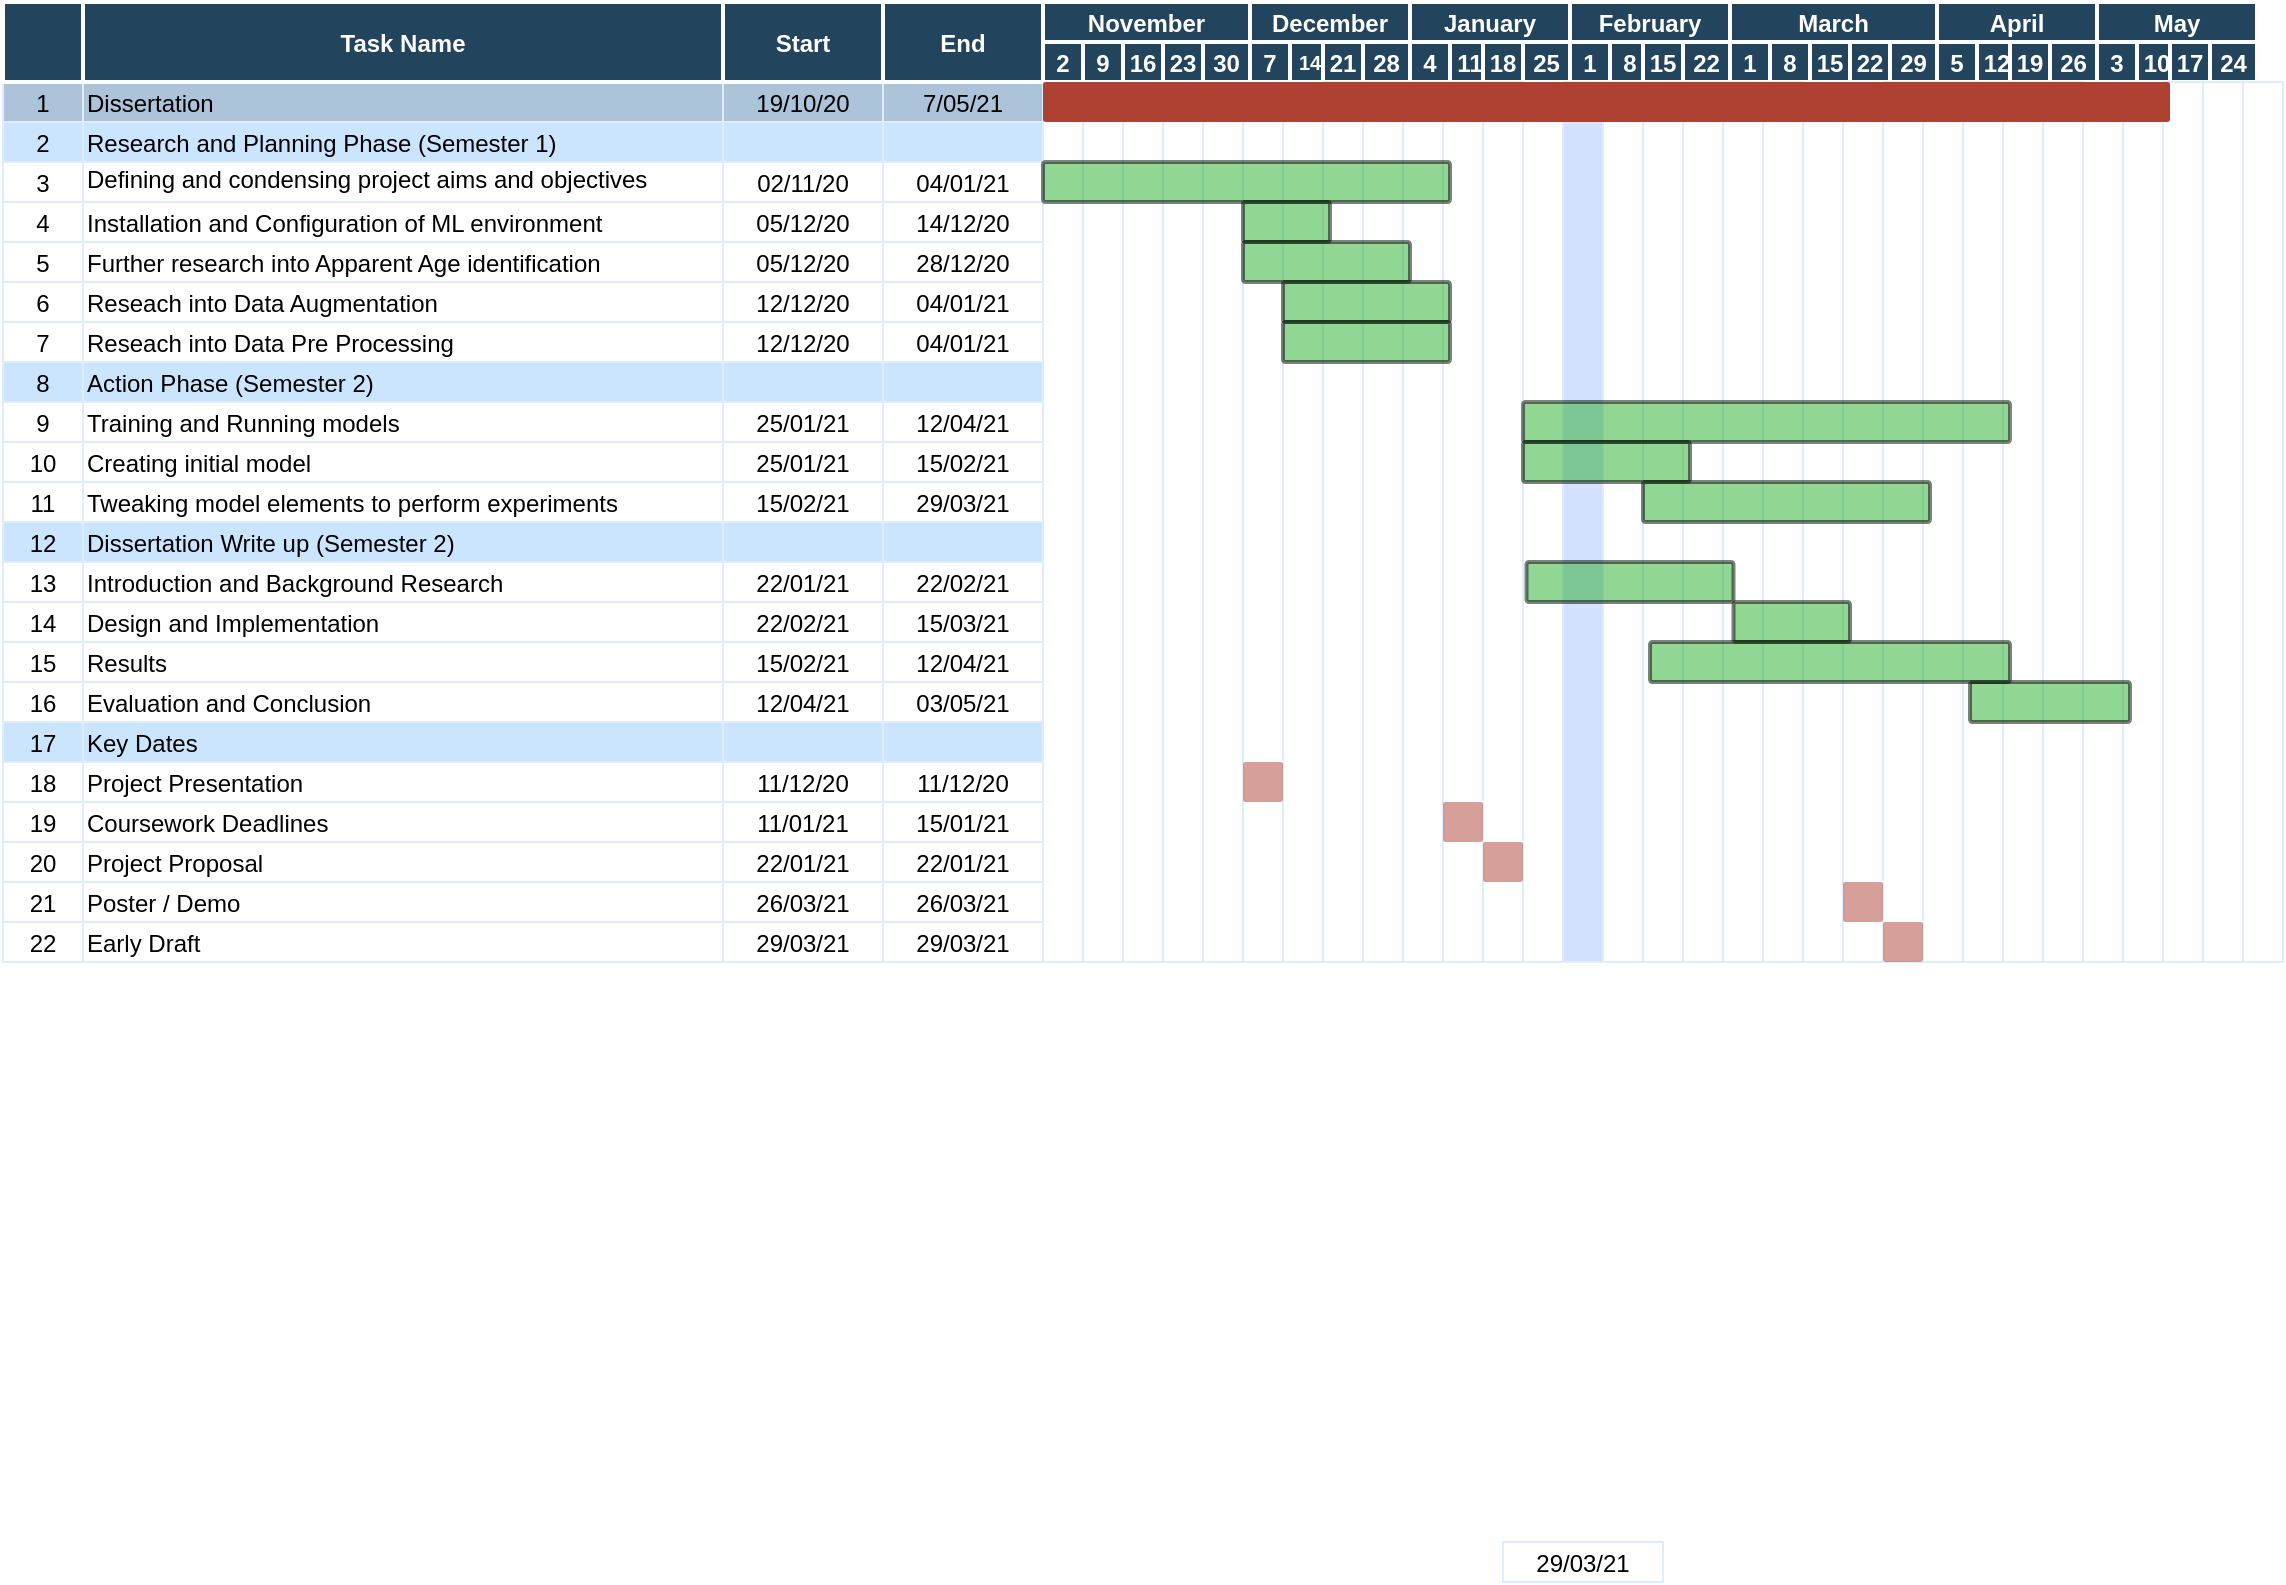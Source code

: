 <mxfile version="14.0.0" type="github">
  <diagram name="Page-1" id="8378b5f6-a2b2-b727-a746-972ab9d02e00">
    <mxGraphModel dx="1422" dy="781" grid="1" gridSize="10" guides="1" tooltips="1" connect="0" arrows="1" fold="1" page="1" pageScale="1.5" pageWidth="1169" pageHeight="827" background="#ffffff" math="0" shadow="0">
      <root>
        <mxCell id="0" />
        <mxCell id="1" parent="0" />
        <mxCell id="ye3r3yw3m_dPBivQgIVM-270" value="" style="strokeColor=#DEEDFF" parent="1" vertex="1">
          <mxGeometry x="806.5" y="380" width="20" height="440" as="geometry" />
        </mxCell>
        <mxCell id="ye3r3yw3m_dPBivQgIVM-269" value="" style="strokeColor=#DEEDFF" parent="1" vertex="1">
          <mxGeometry x="786.5" y="380" width="20" height="440" as="geometry" />
        </mxCell>
        <mxCell id="ye3r3yw3m_dPBivQgIVM-268" value="" style="strokeColor=#DEEDFF" parent="1" vertex="1">
          <mxGeometry x="926.5" y="380" width="20" height="440" as="geometry" />
        </mxCell>
        <mxCell id="ye3r3yw3m_dPBivQgIVM-266" value="" style="strokeColor=#DEEDFF" parent="1" vertex="1">
          <mxGeometry x="1086.5" y="380" width="20" height="440" as="geometry" />
        </mxCell>
        <mxCell id="ye3r3yw3m_dPBivQgIVM-267" value="" style="strokeColor=#DEEDFF" parent="1" vertex="1">
          <mxGeometry x="1066.5" y="380" width="20" height="440" as="geometry" />
        </mxCell>
        <mxCell id="ye3r3yw3m_dPBivQgIVM-265" value="" style="strokeColor=#DEEDFF" parent="1" vertex="1">
          <mxGeometry x="1226.5" y="380" width="20" height="440" as="geometry" />
        </mxCell>
        <mxCell id="ye3r3yw3m_dPBivQgIVM-264" value="" style="strokeColor=#DEEDFF" parent="1" vertex="1">
          <mxGeometry x="1206.5" y="380" width="20" height="440" as="geometry" />
        </mxCell>
        <mxCell id="rIeb-zv8TYmmCxC6LYO3-318" value="10" style="fillColor=#23445D;strokeColor=#FFFFFF;strokeWidth=2;fontColor=#FFFFFF;fontStyle=1" parent="1" vertex="1">
          <mxGeometry x="1233.5" y="360.0" width="20" height="20" as="geometry" />
        </mxCell>
        <mxCell id="rIeb-zv8TYmmCxC6LYO3-319" value="17" style="fillColor=#23445D;strokeColor=#FFFFFF;strokeWidth=2;fontColor=#FFFFFF;fontStyle=1" parent="1" vertex="1">
          <mxGeometry x="1250.0" y="360.0" width="20" height="20" as="geometry" />
        </mxCell>
        <mxCell id="rIeb-zv8TYmmCxC6LYO3-320" value="24" style="fillColor=#23445D;strokeColor=#FFFFFF;strokeWidth=2;fontColor=#FFFFFF;fontStyle=1" parent="1" vertex="1">
          <mxGeometry x="1270" y="360" width="23.5" height="20" as="geometry" />
        </mxCell>
        <mxCell id="rIeb-zv8TYmmCxC6LYO3-304" value="22" style="fillColor=#23445D;strokeColor=#FFFFFF;strokeWidth=2;fontColor=#FFFFFF;fontStyle=1" parent="1" vertex="1">
          <mxGeometry x="1006.5" y="360" width="23.5" height="20" as="geometry" />
        </mxCell>
        <mxCell id="rIeb-zv8TYmmCxC6LYO3-306" value="1" style="fillColor=#23445D;strokeColor=#FFFFFF;strokeWidth=2;fontColor=#FFFFFF;fontStyle=1" parent="1" vertex="1">
          <mxGeometry x="1030.0" y="360.0" width="20" height="20" as="geometry" />
        </mxCell>
        <mxCell id="rIeb-zv8TYmmCxC6LYO3-307" value="8" style="fillColor=#23445D;strokeColor=#FFFFFF;strokeWidth=2;fontColor=#FFFFFF;fontStyle=1" parent="1" vertex="1">
          <mxGeometry x="1050.0" y="360.0" width="20" height="20" as="geometry" />
        </mxCell>
        <mxCell id="rIeb-zv8TYmmCxC6LYO3-308" value="15" style="fillColor=#23445D;strokeColor=#FFFFFF;strokeWidth=2;fontColor=#FFFFFF;fontStyle=1" parent="1" vertex="1">
          <mxGeometry x="1070.0" y="360.0" width="20" height="20" as="geometry" />
        </mxCell>
        <mxCell id="rIeb-zv8TYmmCxC6LYO3-309" value="22" style="fillColor=#23445D;strokeColor=#FFFFFF;strokeWidth=2;fontColor=#FFFFFF;fontStyle=1" parent="1" vertex="1">
          <mxGeometry x="1090.0" y="360.0" width="20" height="20" as="geometry" />
        </mxCell>
        <mxCell id="rIeb-zv8TYmmCxC6LYO3-310" value="29" style="fillColor=#23445D;strokeColor=#FFFFFF;strokeWidth=2;fontColor=#FFFFFF;fontStyle=1" parent="1" vertex="1">
          <mxGeometry x="1110" y="360" width="23.5" height="20" as="geometry" />
        </mxCell>
        <mxCell id="rIeb-zv8TYmmCxC6LYO3-312" value="5" style="fillColor=#23445D;strokeColor=#FFFFFF;strokeWidth=2;fontColor=#FFFFFF;fontStyle=1" parent="1" vertex="1">
          <mxGeometry x="1133.5" y="360.0" width="20" height="20" as="geometry" />
        </mxCell>
        <mxCell id="rIeb-zv8TYmmCxC6LYO3-313" value="12" style="fillColor=#23445D;strokeColor=#FFFFFF;strokeWidth=2;fontColor=#FFFFFF;fontStyle=1" parent="1" vertex="1">
          <mxGeometry x="1153.5" y="360.0" width="20" height="20" as="geometry" />
        </mxCell>
        <mxCell id="rIeb-zv8TYmmCxC6LYO3-314" value="19" style="fillColor=#23445D;strokeColor=#FFFFFF;strokeWidth=2;fontColor=#FFFFFF;fontStyle=1" parent="1" vertex="1">
          <mxGeometry x="1170.0" y="360.0" width="20" height="20" as="geometry" />
        </mxCell>
        <mxCell id="rIeb-zv8TYmmCxC6LYO3-315" value="26" style="fillColor=#23445D;strokeColor=#FFFFFF;strokeWidth=2;fontColor=#FFFFFF;fontStyle=1" parent="1" vertex="1">
          <mxGeometry x="1190" y="360" width="23.5" height="20" as="geometry" />
        </mxCell>
        <mxCell id="rIeb-zv8TYmmCxC6LYO3-317" value="3" style="fillColor=#23445D;strokeColor=#FFFFFF;strokeWidth=2;fontColor=#FFFFFF;fontStyle=1" parent="1" vertex="1">
          <mxGeometry x="1213.5" y="360.0" width="20" height="20" as="geometry" />
        </mxCell>
        <mxCell id="rIeb-zv8TYmmCxC6LYO3-288" value="14" style="fillColor=#23445D;strokeColor=#FFFFFF;strokeWidth=2;fontColor=#FFFFFF;fontStyle=1;fontSize=10;" parent="1" vertex="1">
          <mxGeometry x="810" y="360" width="20" height="20" as="geometry" />
        </mxCell>
        <mxCell id="rIeb-zv8TYmmCxC6LYO3-289" value="21" style="fillColor=#23445D;strokeColor=#FFFFFF;strokeWidth=2;fontColor=#FFFFFF;fontStyle=1" parent="1" vertex="1">
          <mxGeometry x="826.5" y="360.0" width="20" height="20" as="geometry" />
        </mxCell>
        <mxCell id="rIeb-zv8TYmmCxC6LYO3-290" value="28" style="fillColor=#23445D;strokeColor=#FFFFFF;strokeWidth=2;fontColor=#FFFFFF;fontStyle=1" parent="1" vertex="1">
          <mxGeometry x="846.5" y="360" width="23.5" height="20" as="geometry" />
        </mxCell>
        <mxCell id="rIeb-zv8TYmmCxC6LYO3-296" value="4" style="fillColor=#23445D;strokeColor=#FFFFFF;strokeWidth=2;fontColor=#FFFFFF;fontStyle=1" parent="1" vertex="1">
          <mxGeometry x="870.0" y="360.0" width="20" height="20" as="geometry" />
        </mxCell>
        <mxCell id="rIeb-zv8TYmmCxC6LYO3-297" value="11" style="fillColor=#23445D;strokeColor=#FFFFFF;strokeWidth=2;fontColor=#FFFFFF;fontStyle=1" parent="1" vertex="1">
          <mxGeometry x="890" y="360" width="20" height="20" as="geometry" />
        </mxCell>
        <mxCell id="rIeb-zv8TYmmCxC6LYO3-298" value="18" style="fillColor=#23445D;strokeColor=#FFFFFF;strokeWidth=2;fontColor=#FFFFFF;fontStyle=1" parent="1" vertex="1">
          <mxGeometry x="906.5" y="360.0" width="20" height="20" as="geometry" />
        </mxCell>
        <mxCell id="rIeb-zv8TYmmCxC6LYO3-299" value="25" style="fillColor=#23445D;strokeColor=#FFFFFF;strokeWidth=2;fontColor=#FFFFFF;fontStyle=1" parent="1" vertex="1">
          <mxGeometry x="926.5" y="360" width="23.5" height="20" as="geometry" />
        </mxCell>
        <mxCell id="rIeb-zv8TYmmCxC6LYO3-301" value="1" style="fillColor=#23445D;strokeColor=#FFFFFF;strokeWidth=2;fontColor=#FFFFFF;fontStyle=1" parent="1" vertex="1">
          <mxGeometry x="950.0" y="360.0" width="20" height="20" as="geometry" />
        </mxCell>
        <mxCell id="rIeb-zv8TYmmCxC6LYO3-302" value="8" style="fillColor=#23445D;strokeColor=#FFFFFF;strokeWidth=2;fontColor=#FFFFFF;fontStyle=1" parent="1" vertex="1">
          <mxGeometry x="970.0" y="360.0" width="20" height="20" as="geometry" />
        </mxCell>
        <mxCell id="rIeb-zv8TYmmCxC6LYO3-303" value="15" style="fillColor=#23445D;strokeColor=#FFFFFF;strokeWidth=2;fontColor=#FFFFFF;fontStyle=1" parent="1" vertex="1">
          <mxGeometry x="986.5" y="360.0" width="20" height="20" as="geometry" />
        </mxCell>
        <mxCell id="rIeb-zv8TYmmCxC6LYO3-287" value="7" style="fillColor=#23445D;strokeColor=#FFFFFF;strokeWidth=2;fontColor=#FFFFFF;fontStyle=1" parent="1" vertex="1">
          <mxGeometry x="790.0" y="360.0" width="20" height="20" as="geometry" />
        </mxCell>
        <mxCell id="63" value="1" style="strokeColor=#DEEDFF;fillColor=#ADC3D9" parent="1" vertex="1">
          <mxGeometry x="166.5" y="380" width="40" height="20" as="geometry" />
        </mxCell>
        <mxCell id="64" value="Dissertation" style="align=left;strokeColor=#DEEDFF;fillColor=#ADC3D9" parent="1" vertex="1">
          <mxGeometry x="206.5" y="380" width="320" height="20" as="geometry" />
        </mxCell>
        <mxCell id="66" value="19/10/20" style="strokeColor=#DEEDFF;fillColor=#ADC3D9" parent="1" vertex="1">
          <mxGeometry x="526.5" y="380" width="80.0" height="20" as="geometry" />
        </mxCell>
        <mxCell id="67" value="7/05/21" style="strokeColor=#DEEDFF;fillColor=#ADC3D9" parent="1" vertex="1">
          <mxGeometry x="606.5" y="380.0" width="80.0" height="20" as="geometry" />
        </mxCell>
        <mxCell id="68" value="" style="strokeColor=#DEEDFF" parent="1" vertex="1">
          <mxGeometry x="686.5" y="380" width="20" height="440" as="geometry" />
        </mxCell>
        <mxCell id="69" value="2" style="strokeColor=#DEEDFF;fillColor=#CCE5FF" parent="1" vertex="1">
          <mxGeometry x="166.5" y="400.0" width="40" height="20" as="geometry" />
        </mxCell>
        <mxCell id="70" value="Research and Planning Phase (Semester 1)" style="align=left;strokeColor=#DEEDFF;fillColor=#CCE5FF" parent="1" vertex="1">
          <mxGeometry x="206.5" y="400.0" width="320.0" height="20" as="geometry" />
        </mxCell>
        <mxCell id="72" value="" style="strokeColor=#DEEDFF;fillColor=#CCE5FF" parent="1" vertex="1">
          <mxGeometry x="526.5" y="400.0" width="80.0" height="20" as="geometry" />
        </mxCell>
        <mxCell id="73" value="" style="strokeColor=#DEEDFF;fillColor=#CCE5FF" parent="1" vertex="1">
          <mxGeometry x="606.5" y="400.0" width="80.0" height="20" as="geometry" />
        </mxCell>
        <mxCell id="74" value="3" style="strokeColor=#DEEDFF" parent="1" vertex="1">
          <mxGeometry x="166.5" y="420.0" width="40" height="20" as="geometry" />
        </mxCell>
        <mxCell id="75" value="Defining and condensing project aims and objectives&#xa;" style="align=left;strokeColor=#DEEDFF" parent="1" vertex="1">
          <mxGeometry x="206.5" y="420" width="320" height="30" as="geometry" />
        </mxCell>
        <mxCell id="77" value="02/11/20" style="strokeColor=#DEEDFF" parent="1" vertex="1">
          <mxGeometry x="526.5" y="420.0" width="80.0" height="20" as="geometry" />
        </mxCell>
        <mxCell id="78" value="04/01/21" style="strokeColor=#DEEDFF" parent="1" vertex="1">
          <mxGeometry x="606.5" y="420" width="80.0" height="20" as="geometry" />
        </mxCell>
        <mxCell id="79" value="4" style="strokeColor=#DEEDFF" parent="1" vertex="1">
          <mxGeometry x="166.5" y="440.0" width="40" height="20" as="geometry" />
        </mxCell>
        <mxCell id="80" value="Installation and Configuration of ML environment" style="align=left;strokeColor=#DEEDFF" parent="1" vertex="1">
          <mxGeometry x="206.5" y="440.0" width="320" height="20" as="geometry" />
        </mxCell>
        <mxCell id="82" value="05/12/20" style="strokeColor=#DEEDFF" parent="1" vertex="1">
          <mxGeometry x="526.5" y="440.0" width="80.0" height="20" as="geometry" />
        </mxCell>
        <mxCell id="83" value="14/12/20" style="strokeColor=#DEEDFF" parent="1" vertex="1">
          <mxGeometry x="606.5" y="440.0" width="80.0" height="20" as="geometry" />
        </mxCell>
        <mxCell id="84" value="5" style="strokeColor=#DEEDFF" parent="1" vertex="1">
          <mxGeometry x="166.5" y="460.0" width="40" height="20" as="geometry" />
        </mxCell>
        <mxCell id="85" value="Further research into Apparent Age identification" style="align=left;strokeColor=#DEEDFF" parent="1" vertex="1">
          <mxGeometry x="206.5" y="460.0" width="320.0" height="20" as="geometry" />
        </mxCell>
        <mxCell id="87" value="05/12/20" style="strokeColor=#DEEDFF" parent="1" vertex="1">
          <mxGeometry x="526.5" y="460.0" width="80.0" height="20" as="geometry" />
        </mxCell>
        <mxCell id="88" value="28/12/20" style="strokeColor=#DEEDFF" parent="1" vertex="1">
          <mxGeometry x="606.5" y="460.0" width="80.0" height="20" as="geometry" />
        </mxCell>
        <mxCell id="89" value="6" style="strokeColor=#DEEDFF" parent="1" vertex="1">
          <mxGeometry x="166.5" y="480.0" width="40" height="20" as="geometry" />
        </mxCell>
        <mxCell id="90" value="Reseach into Data Augmentation" style="align=left;strokeColor=#DEEDFF" parent="1" vertex="1">
          <mxGeometry x="206.5" y="480.0" width="320.0" height="20" as="geometry" />
        </mxCell>
        <mxCell id="92" value="12/12/20" style="strokeColor=#DEEDFF" parent="1" vertex="1">
          <mxGeometry x="526.5" y="480.0" width="80.0" height="20" as="geometry" />
        </mxCell>
        <mxCell id="93" value="04/01/21" style="strokeColor=#DEEDFF" parent="1" vertex="1">
          <mxGeometry x="606.5" y="480.0" width="80.0" height="20" as="geometry" />
        </mxCell>
        <mxCell id="94" value="7" style="strokeColor=#DEEDFF" parent="1" vertex="1">
          <mxGeometry x="166.5" y="500.0" width="40" height="20" as="geometry" />
        </mxCell>
        <mxCell id="95" value="Reseach into Data Pre Processing" style="align=left;strokeColor=#DEEDFF" parent="1" vertex="1">
          <mxGeometry x="206.5" y="500.0" width="320.0" height="20" as="geometry" />
        </mxCell>
        <mxCell id="97" value="05/12/20" style="strokeColor=#DEEDFF" parent="1" vertex="1">
          <mxGeometry x="526.5" y="500.0" width="80.0" height="20" as="geometry" />
        </mxCell>
        <mxCell id="98" value="04/01/21" style="strokeColor=#DEEDFF" parent="1" vertex="1">
          <mxGeometry x="606.5" y="500.0" width="80.0" height="20" as="geometry" />
        </mxCell>
        <mxCell id="104" value="8" style="strokeColor=#DEEDFF;fillColor=#CCE5FF" parent="1" vertex="1">
          <mxGeometry x="166.5" y="520.0" width="40" height="20" as="geometry" />
        </mxCell>
        <mxCell id="105" value="Action Phase (Semester 2)" style="align=left;strokeColor=#DEEDFF;fillColor=#CCE5FF" parent="1" vertex="1">
          <mxGeometry x="206.5" y="520.0" width="320.0" height="20.0" as="geometry" />
        </mxCell>
        <mxCell id="107" value="" style="strokeColor=#DEEDFF;fillColor=#CCE5FF" parent="1" vertex="1">
          <mxGeometry x="526.5" y="520.0" width="80.0" height="20" as="geometry" />
        </mxCell>
        <mxCell id="108" value="" style="strokeColor=#DEEDFF;fillColor=#CCE5FF" parent="1" vertex="1">
          <mxGeometry x="606.5" y="520.0" width="80.0" height="20" as="geometry" />
        </mxCell>
        <mxCell id="109" value="9" style="strokeColor=#DEEDFF" parent="1" vertex="1">
          <mxGeometry x="166.5" y="540.0" width="40" height="20" as="geometry" />
        </mxCell>
        <mxCell id="110" value="Training and Running models" style="align=left;strokeColor=#DEEDFF" parent="1" vertex="1">
          <mxGeometry x="206.5" y="540.0" width="320.0" height="20" as="geometry" />
        </mxCell>
        <mxCell id="112" value="25/01/21" style="strokeColor=#DEEDFF" parent="1" vertex="1">
          <mxGeometry x="526.5" y="540.0" width="80.0" height="20" as="geometry" />
        </mxCell>
        <mxCell id="113" value="12/04/21" style="strokeColor=#DEEDFF" parent="1" vertex="1">
          <mxGeometry x="606.5" y="540.0" width="80.0" height="20" as="geometry" />
        </mxCell>
        <mxCell id="114" value="11" style="strokeColor=#DEEDFF" parent="1" vertex="1">
          <mxGeometry x="166.5" y="580.0" width="40" height="20" as="geometry" />
        </mxCell>
        <mxCell id="115" value="Creating initial model " style="align=left;strokeColor=#DEEDFF" parent="1" vertex="1">
          <mxGeometry x="206.5" y="580.0" width="320.0" height="20" as="geometry" />
        </mxCell>
        <mxCell id="117" value="25/01/21" style="strokeColor=#DEEDFF" parent="1" vertex="1">
          <mxGeometry x="526.5" y="580.0" width="80.0" height="20" as="geometry" />
        </mxCell>
        <mxCell id="118" value="15/02/21" style="strokeColor=#DEEDFF" parent="1" vertex="1">
          <mxGeometry x="606.5" y="580.0" width="80.0" height="20" as="geometry" />
        </mxCell>
        <mxCell id="119" value="13" style="strokeColor=#DEEDFF" parent="1" vertex="1">
          <mxGeometry x="166.5" y="620.0" width="40" height="20" as="geometry" />
        </mxCell>
        <mxCell id="120" value="Introduction and Background Research" style="align=left;strokeColor=#DEEDFF" parent="1" vertex="1">
          <mxGeometry x="206.5" y="620.0" width="320" height="20" as="geometry" />
        </mxCell>
        <mxCell id="122" value="22/01/21" style="strokeColor=#DEEDFF" parent="1" vertex="1">
          <mxGeometry x="526.5" y="620.0" width="80.0" height="20" as="geometry" />
        </mxCell>
        <mxCell id="123" value="22/02/21" style="strokeColor=#DEEDFF" parent="1" vertex="1">
          <mxGeometry x="606.5" y="620.0" width="80.0" height="20" as="geometry" />
        </mxCell>
        <mxCell id="124" value="14" style="strokeColor=#DEEDFF" parent="1" vertex="1">
          <mxGeometry x="166.5" y="640.0" width="40" height="20" as="geometry" />
        </mxCell>
        <mxCell id="125" value="Design and Implementation " style="align=left;strokeColor=#DEEDFF" parent="1" vertex="1">
          <mxGeometry x="206.5" y="640.0" width="320" height="20" as="geometry" />
        </mxCell>
        <mxCell id="127" value="22/02/21" style="strokeColor=#DEEDFF" parent="1" vertex="1">
          <mxGeometry x="526.5" y="640.0" width="80.0" height="20" as="geometry" />
        </mxCell>
        <mxCell id="128" value="15/03/21" style="strokeColor=#DEEDFF" parent="1" vertex="1">
          <mxGeometry x="606.5" y="640.0" width="80.0" height="20" as="geometry" />
        </mxCell>
        <mxCell id="134" value="16" style="strokeColor=#DEEDFF;fillColor=#FFFFFF" parent="1" vertex="1">
          <mxGeometry x="166.5" y="680.0" width="40" height="20" as="geometry" />
        </mxCell>
        <mxCell id="135" value="Evaluation and Conclusion" style="align=left;strokeColor=#DEEDFF;fillColor=#FFFFFF" parent="1" vertex="1">
          <mxGeometry x="206.5" y="680.0" width="320.0" height="20" as="geometry" />
        </mxCell>
        <mxCell id="137" value="12/04/21" style="strokeColor=#DEEDFF;fillColor=#FFFFFF" parent="1" vertex="1">
          <mxGeometry x="526.5" y="680.0" width="80.0" height="20" as="geometry" />
        </mxCell>
        <mxCell id="138" value="03/05/21" style="strokeColor=#DEEDFF;fillColor=#FFFFFF" parent="1" vertex="1">
          <mxGeometry x="606.5" y="680.0" width="80.0" height="20" as="geometry" />
        </mxCell>
        <mxCell id="139" value="17" style="strokeColor=#DEEDFF;fillColor=#CCE5FF" parent="1" vertex="1">
          <mxGeometry x="166.5" y="700.0" width="40" height="20" as="geometry" />
        </mxCell>
        <mxCell id="140" value="Key Dates" style="align=left;strokeColor=#DEEDFF;fillColor=#CCE5FF" parent="1" vertex="1">
          <mxGeometry x="206.5" y="700.0" width="320.0" height="20" as="geometry" />
        </mxCell>
        <mxCell id="142" value="" style="strokeColor=#DEEDFF;fillColor=#CCE5FF" parent="1" vertex="1">
          <mxGeometry x="526.5" y="700.0" width="80.0" height="20" as="geometry" />
        </mxCell>
        <mxCell id="143" value="" style="strokeColor=#DEEDFF;fillColor=#CCE5FF" parent="1" vertex="1">
          <mxGeometry x="606.5" y="700.0" width="80.0" height="20" as="geometry" />
        </mxCell>
        <mxCell id="145" value="Project Presentation" style="align=left;strokeColor=#DEEDFF" parent="1" vertex="1">
          <mxGeometry x="206.5" y="720.0" width="320.0" height="20" as="geometry" />
        </mxCell>
        <mxCell id="147" value="11/12/20" style="strokeColor=#DEEDFF" parent="1" vertex="1">
          <mxGeometry x="526.5" y="720.0" width="80.0" height="20" as="geometry" />
        </mxCell>
        <mxCell id="148" value="11/12/20" style="strokeColor=#DEEDFF" parent="1" vertex="1">
          <mxGeometry x="606.5" y="720.0" width="80.0" height="20" as="geometry" />
        </mxCell>
        <mxCell id="149" value="19" style="strokeColor=#DEEDFF" parent="1" vertex="1">
          <mxGeometry x="166.5" y="740.0" width="40" height="20" as="geometry" />
        </mxCell>
        <mxCell id="150" value="Coursework Deadlines" style="align=left;strokeColor=#DEEDFF" parent="1" vertex="1">
          <mxGeometry x="206.5" y="740.0" width="320.0" height="20" as="geometry" />
        </mxCell>
        <mxCell id="152" value="11/01/21" style="strokeColor=#DEEDFF" parent="1" vertex="1">
          <mxGeometry x="526.5" y="740.0" width="80.0" height="20" as="geometry" />
        </mxCell>
        <mxCell id="153" value="15/01/21" style="strokeColor=#DEEDFF" parent="1" vertex="1">
          <mxGeometry x="606.5" y="740.0" width="80.0" height="20" as="geometry" />
        </mxCell>
        <mxCell id="154" value="20" style="strokeColor=#DEEDFF" parent="1" vertex="1">
          <mxGeometry x="166.5" y="760.0" width="40" height="20" as="geometry" />
        </mxCell>
        <mxCell id="155" value="Project Proposal" style="align=left;strokeColor=#DEEDFF" parent="1" vertex="1">
          <mxGeometry x="206.5" y="760.0" width="320.0" height="20" as="geometry" />
        </mxCell>
        <mxCell id="157" value="22/01/21" style="strokeColor=#DEEDFF" parent="1" vertex="1">
          <mxGeometry x="526.5" y="760.0" width="80.0" height="20" as="geometry" />
        </mxCell>
        <mxCell id="158" value="22/01/21" style="strokeColor=#DEEDFF" parent="1" vertex="1">
          <mxGeometry x="606.5" y="760.0" width="80.0" height="20" as="geometry" />
        </mxCell>
        <mxCell id="159" value="21" style="strokeColor=#DEEDFF" parent="1" vertex="1">
          <mxGeometry x="166.5" y="780.0" width="40" height="20" as="geometry" />
        </mxCell>
        <mxCell id="160" value="Poster / Demo" style="align=left;strokeColor=#DEEDFF" parent="1" vertex="1">
          <mxGeometry x="206.5" y="780.0" width="320.0" height="20" as="geometry" />
        </mxCell>
        <mxCell id="162" value="26/03/21" style="strokeColor=#DEEDFF" parent="1" vertex="1">
          <mxGeometry x="526.5" y="780.0" width="80.0" height="20" as="geometry" />
        </mxCell>
        <mxCell id="163" value="26/03/21" style="strokeColor=#DEEDFF" parent="1" vertex="1">
          <mxGeometry x="606.5" y="780.0" width="80.0" height="20" as="geometry" />
        </mxCell>
        <mxCell id="164" value="22" style="strokeColor=#DEEDFF" parent="1" vertex="1">
          <mxGeometry x="166.5" y="800.0" width="40" height="20" as="geometry" />
        </mxCell>
        <mxCell id="165" value="Early Draft" style="align=left;strokeColor=#DEEDFF" parent="1" vertex="1">
          <mxGeometry x="206.5" y="800.0" width="320.0" height="20" as="geometry" />
        </mxCell>
        <mxCell id="167" value="29/03/21" style="strokeColor=#DEEDFF" parent="1" vertex="1">
          <mxGeometry x="526.5" y="800.0" width="80.0" height="20" as="geometry" />
        </mxCell>
        <mxCell id="168" value="29/03/21" style="strokeColor=#DEEDFF" parent="1" vertex="1">
          <mxGeometry x="606.5" y="800.0" width="80.0" height="20" as="geometry" />
        </mxCell>
        <mxCell id="183" value="29/03/21" style="strokeColor=#DEEDFF" parent="1" vertex="1">
          <mxGeometry x="916.5" y="1110.0" width="80.0" height="20" as="geometry" />
        </mxCell>
        <mxCell id="194" value="" style="strokeColor=#DEEDFF" parent="1" vertex="1">
          <mxGeometry x="706.5" y="380" width="20" height="440" as="geometry" />
        </mxCell>
        <mxCell id="195" value="" style="strokeColor=#DEEDFF" parent="1" vertex="1">
          <mxGeometry x="726.5" y="380" width="20" height="440" as="geometry" />
        </mxCell>
        <mxCell id="196" value="" style="strokeColor=#DEEDFF" parent="1" vertex="1">
          <mxGeometry x="746.5" y="380" width="20" height="440" as="geometry" />
        </mxCell>
        <mxCell id="197" value="" style="strokeColor=#DEEDFF" parent="1" vertex="1">
          <mxGeometry x="766.5" y="380" width="20" height="440" as="geometry" />
        </mxCell>
        <mxCell id="200" value="" style="strokeColor=#DEEDFF" parent="1" vertex="1">
          <mxGeometry x="826.5" y="380" width="20" height="440" as="geometry" />
        </mxCell>
        <mxCell id="201" value="" style="strokeColor=#DEEDFF" parent="1" vertex="1">
          <mxGeometry x="846.5" y="380" width="20" height="440" as="geometry" />
        </mxCell>
        <mxCell id="202" value="" style="strokeColor=#DEEDFF" parent="1" vertex="1">
          <mxGeometry x="866.5" y="380" width="20" height="440" as="geometry" />
        </mxCell>
        <mxCell id="203" value="" style="strokeColor=#DEEDFF" parent="1" vertex="1">
          <mxGeometry x="886.5" y="380" width="20" height="440" as="geometry" />
        </mxCell>
        <mxCell id="204" value="" style="strokeColor=#DEEDFF" parent="1" vertex="1">
          <mxGeometry x="906.5" y="380" width="20" height="440" as="geometry" />
        </mxCell>
        <mxCell id="206" value="" style="strokeColor=#DEEDFF;fillColor=#D4E1FF" parent="1" vertex="1">
          <mxGeometry x="946.5" y="380" width="20" height="440" as="geometry" />
        </mxCell>
        <mxCell id="207" value="" style="strokeColor=#DEEDFF" parent="1" vertex="1">
          <mxGeometry x="966.5" y="380" width="20" height="440" as="geometry" />
        </mxCell>
        <mxCell id="208" value="" style="strokeColor=#DEEDFF" parent="1" vertex="1">
          <mxGeometry x="986.5" y="380" width="20" height="440" as="geometry" />
        </mxCell>
        <mxCell id="209" value="" style="strokeColor=#DEEDFF" parent="1" vertex="1">
          <mxGeometry x="1006.5" y="380" width="20" height="440" as="geometry" />
        </mxCell>
        <mxCell id="210" value="" style="strokeColor=#DEEDFF" parent="1" vertex="1">
          <mxGeometry x="1026.5" y="380" width="20" height="440" as="geometry" />
        </mxCell>
        <mxCell id="211" value="" style="strokeColor=#DEEDFF" parent="1" vertex="1">
          <mxGeometry x="1046.5" y="380" width="20" height="440" as="geometry" />
        </mxCell>
        <mxCell id="214" value="" style="strokeColor=#DEEDFF" parent="1" vertex="1">
          <mxGeometry x="1106.5" y="380" width="20" height="440" as="geometry" />
        </mxCell>
        <mxCell id="215" value="" style="strokeColor=#DEEDFF" parent="1" vertex="1">
          <mxGeometry x="1126.5" y="380" width="20" height="440" as="geometry" />
        </mxCell>
        <mxCell id="216" value="" style="strokeColor=#DEEDFF" parent="1" vertex="1">
          <mxGeometry x="1146.5" y="380" width="20" height="440" as="geometry" />
        </mxCell>
        <mxCell id="217" value="" style="strokeColor=#DEEDFF" parent="1" vertex="1">
          <mxGeometry x="1166.5" y="380" width="20" height="440" as="geometry" />
        </mxCell>
        <mxCell id="218" value="" style="strokeColor=#DEEDFF" parent="1" vertex="1">
          <mxGeometry x="1186.5" y="380" width="20" height="440" as="geometry" />
        </mxCell>
        <mxCell id="221" value="" style="strokeColor=#DEEDFF" parent="1" vertex="1">
          <mxGeometry x="1246.5" y="380" width="20" height="440" as="geometry" />
        </mxCell>
        <mxCell id="222" value="" style="strokeColor=#DEEDFF" parent="1" vertex="1">
          <mxGeometry x="1266.5" y="380" width="20" height="440" as="geometry" />
        </mxCell>
        <mxCell id="223" value="" style="strokeColor=#DEEDFF" parent="1" vertex="1">
          <mxGeometry x="1286.5" y="380" width="20" height="440" as="geometry" />
        </mxCell>
        <mxCell id="2" value="Task Name" style="fillColor=#23445D;strokeColor=#FFFFFF;strokeWidth=2;fontColor=#FFFFFF;fontStyle=1" parent="1" vertex="1">
          <mxGeometry x="206.5" y="340" width="320" height="40" as="geometry" />
        </mxCell>
        <mxCell id="3" value="" style="fillColor=#23445D;strokeColor=#FFFFFF;strokeWidth=2;fontColor=#FFFFFF;fontStyle=1" parent="1" vertex="1">
          <mxGeometry x="166.5" y="340" width="40" height="40" as="geometry" />
        </mxCell>
        <mxCell id="4" value="November" style="fillColor=#23445D;strokeColor=#FFFFFF;strokeWidth=2;fontColor=#FFFFFF;fontStyle=1" parent="1" vertex="1">
          <mxGeometry x="686.5" y="340" width="103.5" height="20" as="geometry" />
        </mxCell>
        <mxCell id="5" value="2" style="fillColor=#23445D;strokeColor=#FFFFFF;strokeWidth=2;fontColor=#FFFFFF;fontStyle=1" parent="1" vertex="1">
          <mxGeometry x="686.5" y="360.0" width="20" height="20" as="geometry" />
        </mxCell>
        <mxCell id="6" value="9" style="fillColor=#23445D;strokeColor=#FFFFFF;strokeWidth=2;fontColor=#FFFFFF;fontStyle=1" parent="1" vertex="1">
          <mxGeometry x="706.5" y="360.0" width="20" height="20" as="geometry" />
        </mxCell>
        <mxCell id="7" value="16" style="fillColor=#23445D;strokeColor=#FFFFFF;strokeWidth=2;fontColor=#FFFFFF;fontStyle=1" parent="1" vertex="1">
          <mxGeometry x="726.5" y="360.0" width="20" height="20" as="geometry" />
        </mxCell>
        <mxCell id="8" value="23" style="fillColor=#23445D;strokeColor=#FFFFFF;strokeWidth=2;fontColor=#FFFFFF;fontStyle=1" parent="1" vertex="1">
          <mxGeometry x="746.5" y="360.0" width="20" height="20" as="geometry" />
        </mxCell>
        <mxCell id="9" value="30" style="fillColor=#23445D;strokeColor=#FFFFFF;strokeWidth=2;fontColor=#FFFFFF;fontStyle=1" parent="1" vertex="1">
          <mxGeometry x="766.5" y="360" width="23.5" height="20" as="geometry" />
        </mxCell>
        <mxCell id="13" value="Start" style="fillColor=#23445D;strokeColor=#FFFFFF;strokeWidth=2;fontColor=#FFFFFF;fontStyle=1" parent="1" vertex="1">
          <mxGeometry x="526.5" y="340.0" width="80.0" height="40.0" as="geometry" />
        </mxCell>
        <mxCell id="14" value="End" style="fillColor=#23445D;strokeColor=#FFFFFF;strokeWidth=2;fontColor=#FFFFFF;fontStyle=1" parent="1" vertex="1">
          <mxGeometry x="606.5" y="340.0" width="80.0" height="40.0" as="geometry" />
        </mxCell>
        <mxCell id="244" value="" style="shape=mxgraph.flowchart.process;strokeWidth=2;opacity=50;fillColor=#26AE2B;" parent="1" vertex="1">
          <mxGeometry x="686.5" y="420" width="203.5" height="20" as="geometry" />
        </mxCell>
        <mxCell id="254" value="" style="shape=mxgraph.flowchart.process;fillColor=#AE4132;strokeWidth=2;opacity=100;strokeColor=none;" parent="1" vertex="1">
          <mxGeometry x="686.5" y="380" width="563.5" height="20" as="geometry" />
        </mxCell>
        <mxCell id="rIeb-zv8TYmmCxC6LYO3-286" value="December" style="fillColor=#23445D;strokeColor=#FFFFFF;strokeWidth=2;fontColor=#FFFFFF;fontStyle=1" parent="1" vertex="1">
          <mxGeometry x="790" y="340" width="80" height="20" as="geometry" />
        </mxCell>
        <mxCell id="rIeb-zv8TYmmCxC6LYO3-295" value="January" style="fillColor=#23445D;strokeColor=#FFFFFF;strokeWidth=2;fontColor=#FFFFFF;fontStyle=1" parent="1" vertex="1">
          <mxGeometry x="870" y="340" width="80" height="20" as="geometry" />
        </mxCell>
        <mxCell id="rIeb-zv8TYmmCxC6LYO3-300" value="February" style="fillColor=#23445D;strokeColor=#FFFFFF;strokeWidth=2;fontColor=#FFFFFF;fontStyle=1" parent="1" vertex="1">
          <mxGeometry x="950" y="340" width="80" height="20" as="geometry" />
        </mxCell>
        <mxCell id="rIeb-zv8TYmmCxC6LYO3-305" value="March" style="fillColor=#23445D;strokeColor=#FFFFFF;strokeWidth=2;fontColor=#FFFFFF;fontStyle=1" parent="1" vertex="1">
          <mxGeometry x="1030" y="340" width="103.5" height="20" as="geometry" />
        </mxCell>
        <mxCell id="rIeb-zv8TYmmCxC6LYO3-311" value="April" style="fillColor=#23445D;strokeColor=#FFFFFF;strokeWidth=2;fontColor=#FFFFFF;fontStyle=1" parent="1" vertex="1">
          <mxGeometry x="1133.5" y="340" width="80" height="20" as="geometry" />
        </mxCell>
        <mxCell id="rIeb-zv8TYmmCxC6LYO3-316" value="May" style="fillColor=#23445D;strokeColor=#FFFFFF;strokeWidth=2;fontColor=#FFFFFF;fontStyle=1" parent="1" vertex="1">
          <mxGeometry x="1213.5" y="340" width="80" height="20" as="geometry" />
        </mxCell>
        <mxCell id="262" value="" style="shape=mxgraph.flowchart.process;fillColor=#AE4132;strokeColor=none;strokeWidth=2;opacity=50" parent="1" vertex="1">
          <mxGeometry x="786.5" y="720" width="20" height="20" as="geometry" />
        </mxCell>
        <mxCell id="rIeb-zv8TYmmCxC6LYO3-328" value="" style="shape=mxgraph.flowchart.process;fillColor=#AE4132;strokeColor=none;strokeWidth=2;opacity=50" parent="1" vertex="1">
          <mxGeometry x="906.5" y="760" width="20" height="20" as="geometry" />
        </mxCell>
        <mxCell id="rIeb-zv8TYmmCxC6LYO3-330" value="" style="shape=mxgraph.flowchart.process;strokeWidth=2;opacity=50;fillColor=#26AE2B;" parent="1" vertex="1">
          <mxGeometry x="786.5" y="440" width="43.5" height="20" as="geometry" />
        </mxCell>
        <mxCell id="rIeb-zv8TYmmCxC6LYO3-331" value="" style="shape=mxgraph.flowchart.process;strokeWidth=2;opacity=50;fillColor=#26AE2B;" parent="1" vertex="1">
          <mxGeometry x="786.5" y="460" width="83.5" height="20" as="geometry" />
        </mxCell>
        <mxCell id="rIeb-zv8TYmmCxC6LYO3-332" value="" style="shape=mxgraph.flowchart.process;strokeWidth=2;opacity=50;fillColor=#26AE2B;" parent="1" vertex="1">
          <mxGeometry x="806.5" y="480" width="83.5" height="20" as="geometry" />
        </mxCell>
        <mxCell id="rIeb-zv8TYmmCxC6LYO3-334" value="" style="shape=mxgraph.flowchart.process;strokeWidth=2;opacity=50;fillColor=#26AE2B;strokeColor=#060804;" parent="1" vertex="1">
          <mxGeometry x="926.5" y="540" width="243.5" height="20" as="geometry" />
        </mxCell>
        <mxCell id="rIeb-zv8TYmmCxC6LYO3-335" value="" style="shape=mxgraph.flowchart.process;strokeWidth=2;opacity=50;fillColor=#26AE2B;" parent="1" vertex="1">
          <mxGeometry x="926.5" y="560" width="83.5" height="20" as="geometry" />
        </mxCell>
        <mxCell id="rIeb-zv8TYmmCxC6LYO3-343" value="12/12/20" style="strokeColor=#DEEDFF" parent="1" vertex="1">
          <mxGeometry x="526.5" y="500.0" width="80.0" height="20" as="geometry" />
        </mxCell>
        <mxCell id="ye3r3yw3m_dPBivQgIVM-271" value="" style="shape=mxgraph.flowchart.process;strokeWidth=2;opacity=50;fillColor=#26AE2B;" parent="1" vertex="1">
          <mxGeometry x="806.5" y="500" width="83.5" height="20" as="geometry" />
        </mxCell>
        <mxCell id="ye3r3yw3m_dPBivQgIVM-272" value="10" style="strokeColor=#DEEDFF" parent="1" vertex="1">
          <mxGeometry x="166.5" y="560.0" width="40" height="20" as="geometry" />
        </mxCell>
        <mxCell id="ye3r3yw3m_dPBivQgIVM-273" value="Creating initial model " style="align=left;strokeColor=#DEEDFF" parent="1" vertex="1">
          <mxGeometry x="206.5" y="560.0" width="320.0" height="20" as="geometry" />
        </mxCell>
        <mxCell id="ye3r3yw3m_dPBivQgIVM-274" value="25/01/21" style="strokeColor=#DEEDFF" parent="1" vertex="1">
          <mxGeometry x="526.5" y="560.0" width="80.0" height="20" as="geometry" />
        </mxCell>
        <mxCell id="ye3r3yw3m_dPBivQgIVM-275" value="15/02/21" style="strokeColor=#DEEDFF" parent="1" vertex="1">
          <mxGeometry x="606.5" y="560.0" width="80.0" height="20" as="geometry" />
        </mxCell>
        <mxCell id="ye3r3yw3m_dPBivQgIVM-276" value="11" style="strokeColor=#DEEDFF" parent="1" vertex="1">
          <mxGeometry x="166.5" y="580.0" width="40" height="20" as="geometry" />
        </mxCell>
        <mxCell id="ye3r3yw3m_dPBivQgIVM-277" value="Tweaking model elements to perform experiments" style="align=left;strokeColor=#DEEDFF" parent="1" vertex="1">
          <mxGeometry x="206.5" y="580.0" width="320.0" height="20" as="geometry" />
        </mxCell>
        <mxCell id="ye3r3yw3m_dPBivQgIVM-278" value="15/02/21" style="strokeColor=#DEEDFF" parent="1" vertex="1">
          <mxGeometry x="526.5" y="580.0" width="80.0" height="20" as="geometry" />
        </mxCell>
        <mxCell id="ye3r3yw3m_dPBivQgIVM-279" value="29/03/21" style="strokeColor=#DEEDFF" parent="1" vertex="1">
          <mxGeometry x="606.5" y="580.0" width="80.0" height="20" as="geometry" />
        </mxCell>
        <mxCell id="ye3r3yw3m_dPBivQgIVM-280" value="" style="shape=mxgraph.flowchart.process;strokeWidth=2;opacity=50;fillColor=#26AE2B;" parent="1" vertex="1">
          <mxGeometry x="986.5" y="580" width="143.5" height="20" as="geometry" />
        </mxCell>
        <mxCell id="ye3r3yw3m_dPBivQgIVM-281" value="12" style="strokeColor=#DEEDFF;fillColor=#CCE5FF" parent="1" vertex="1">
          <mxGeometry x="166.5" y="600.0" width="40" height="20" as="geometry" />
        </mxCell>
        <mxCell id="ye3r3yw3m_dPBivQgIVM-282" value="Dissertation Write up (Semester 2)" style="align=left;strokeColor=#DEEDFF;fillColor=#CCE5FF" parent="1" vertex="1">
          <mxGeometry x="206.5" y="600.0" width="320.0" height="20.0" as="geometry" />
        </mxCell>
        <mxCell id="ye3r3yw3m_dPBivQgIVM-283" value="" style="strokeColor=#DEEDFF;fillColor=#CCE5FF" parent="1" vertex="1">
          <mxGeometry x="526.5" y="600.0" width="80.0" height="20" as="geometry" />
        </mxCell>
        <mxCell id="ye3r3yw3m_dPBivQgIVM-284" value="" style="strokeColor=#DEEDFF;fillColor=#CCE5FF" parent="1" vertex="1">
          <mxGeometry x="606.5" y="600.0" width="80.0" height="20" as="geometry" />
        </mxCell>
        <mxCell id="ye3r3yw3m_dPBivQgIVM-285" value="" style="shape=mxgraph.flowchart.process;strokeWidth=2;opacity=50;fillColor=#26AE2B;" parent="1" vertex="1">
          <mxGeometry x="928.25" y="620" width="103.5" height="20" as="geometry" />
        </mxCell>
        <mxCell id="ye3r3yw3m_dPBivQgIVM-286" value="" style="shape=mxgraph.flowchart.process;strokeWidth=2;opacity=50;fillColor=#26AE2B;" parent="1" vertex="1">
          <mxGeometry x="1031.75" y="640" width="58.25" height="20" as="geometry" />
        </mxCell>
        <mxCell id="ye3r3yw3m_dPBivQgIVM-287" value="15" style="strokeColor=#DEEDFF" parent="1" vertex="1">
          <mxGeometry x="166.5" y="660.0" width="40" height="20" as="geometry" />
        </mxCell>
        <mxCell id="ye3r3yw3m_dPBivQgIVM-288" value="Results " style="align=left;strokeColor=#DEEDFF" parent="1" vertex="1">
          <mxGeometry x="206.5" y="660.0" width="320" height="20" as="geometry" />
        </mxCell>
        <mxCell id="ye3r3yw3m_dPBivQgIVM-289" value="15/02/21" style="strokeColor=#DEEDFF" parent="1" vertex="1">
          <mxGeometry x="526.5" y="660.0" width="80.0" height="20" as="geometry" />
        </mxCell>
        <mxCell id="ye3r3yw3m_dPBivQgIVM-290" value="12/04/21" style="strokeColor=#DEEDFF" parent="1" vertex="1">
          <mxGeometry x="606.5" y="660.0" width="80.0" height="20" as="geometry" />
        </mxCell>
        <mxCell id="ye3r3yw3m_dPBivQgIVM-291" value="" style="shape=mxgraph.flowchart.process;strokeWidth=2;opacity=50;fillColor=#26AE2B;" parent="1" vertex="1">
          <mxGeometry x="1150" y="680" width="80" height="20" as="geometry" />
        </mxCell>
        <mxCell id="ye3r3yw3m_dPBivQgIVM-292" value="" style="shape=mxgraph.flowchart.process;strokeWidth=2;opacity=50;fillColor=#26AE2B;" parent="1" vertex="1">
          <mxGeometry x="990" y="660" width="180" height="20" as="geometry" />
        </mxCell>
        <mxCell id="ye3r3yw3m_dPBivQgIVM-293" value="18" style="strokeColor=#DEEDFF" parent="1" vertex="1">
          <mxGeometry x="166.5" y="720.0" width="40" height="20" as="geometry" />
        </mxCell>
        <mxCell id="ye3r3yw3m_dPBivQgIVM-295" value="" style="shape=mxgraph.flowchart.process;fillColor=#AE4132;strokeColor=none;strokeWidth=2;opacity=50" parent="1" vertex="1">
          <mxGeometry x="886.5" y="740" width="20" height="20" as="geometry" />
        </mxCell>
        <mxCell id="ye3r3yw3m_dPBivQgIVM-296" value="" style="shape=mxgraph.flowchart.process;fillColor=#AE4132;strokeColor=none;strokeWidth=2;opacity=50" parent="1" vertex="1">
          <mxGeometry x="1086.5" y="780" width="20" height="20" as="geometry" />
        </mxCell>
        <mxCell id="ye3r3yw3m_dPBivQgIVM-297" value="" style="shape=mxgraph.flowchart.process;fillColor=#AE4132;strokeColor=none;strokeWidth=2;opacity=50" parent="1" vertex="1">
          <mxGeometry x="1106.5" y="800" width="20" height="20" as="geometry" />
        </mxCell>
      </root>
    </mxGraphModel>
  </diagram>
</mxfile>
